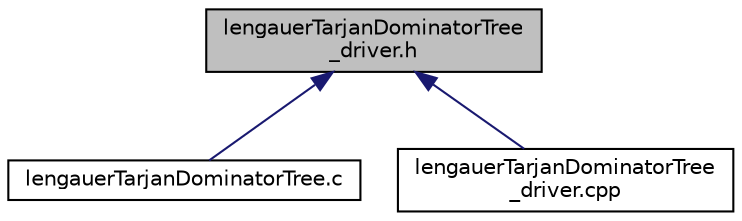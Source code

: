 digraph "lengauerTarjanDominatorTree_driver.h"
{
 // LATEX_PDF_SIZE
  edge [fontname="Helvetica",fontsize="10",labelfontname="Helvetica",labelfontsize="10"];
  node [fontname="Helvetica",fontsize="10",shape=record];
  Node1 [label="lengauerTarjanDominatorTree\l_driver.h",height=0.2,width=0.4,color="black", fillcolor="grey75", style="filled", fontcolor="black",tooltip=" "];
  Node1 -> Node2 [dir="back",color="midnightblue",fontsize="10",style="solid",fontname="Helvetica"];
  Node2 [label="lengauerTarjanDominatorTree.c",height=0.2,width=0.4,color="black", fillcolor="white", style="filled",URL="$lengauerTarjanDominatorTree_8c.html",tooltip=" "];
  Node1 -> Node3 [dir="back",color="midnightblue",fontsize="10",style="solid",fontname="Helvetica"];
  Node3 [label="lengauerTarjanDominatorTree\l_driver.cpp",height=0.2,width=0.4,color="black", fillcolor="white", style="filled",URL="$lengauerTarjanDominatorTree__driver_8cpp.html",tooltip=" "];
}
